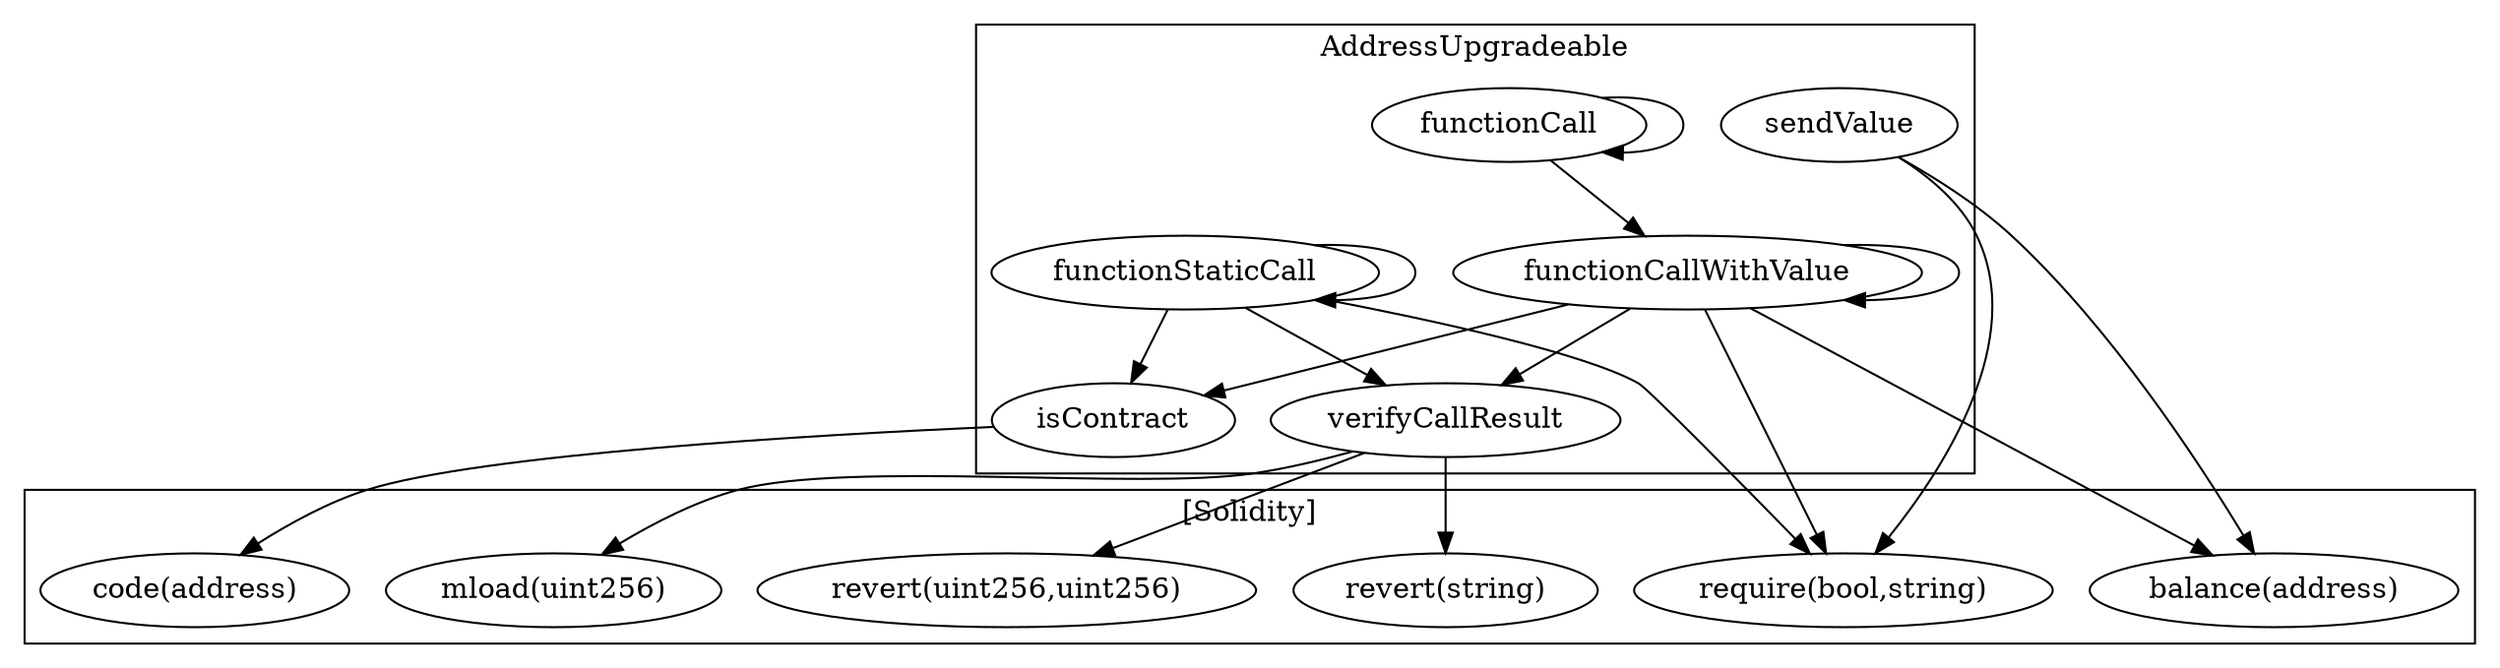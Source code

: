 strict digraph {
subgraph cluster_1948_AddressUpgradeable {
label = "AddressUpgradeable"
"1948_functionCallWithValue" [label="functionCallWithValue"]
"1948_sendValue" [label="sendValue"]
"1948_functionCall" [label="functionCall"]
"1948_functionStaticCall" [label="functionStaticCall"]
"1948_verifyCallResult" [label="verifyCallResult"]
"1948_isContract" [label="isContract"]
"1948_functionCallWithValue" -> "1948_verifyCallResult"
"1948_functionStaticCall" -> "1948_functionStaticCall"
"1948_functionCall" -> "1948_functionCall"
"1948_functionStaticCall" -> "1948_isContract"
"1948_functionCallWithValue" -> "1948_isContract"
"1948_functionStaticCall" -> "1948_verifyCallResult"
"1948_functionCallWithValue" -> "1948_functionCallWithValue"
"1948_functionCall" -> "1948_functionCallWithValue"
}subgraph cluster_solidity {
label = "[Solidity]"
"mload(uint256)" 
"revert(string)" 
"revert(uint256,uint256)" 
"require(bool,string)" 
"balance(address)" 
"code(address)" 
"1948_functionCallWithValue" -> "balance(address)"
"1948_sendValue" -> "balance(address)"
"1948_isContract" -> "code(address)"
"1948_sendValue" -> "require(bool,string)"
"1948_verifyCallResult" -> "mload(uint256)"
"1948_functionStaticCall" -> "require(bool,string)"
"1948_functionCallWithValue" -> "require(bool,string)"
"1948_verifyCallResult" -> "revert(uint256,uint256)"
"1948_verifyCallResult" -> "revert(string)"
}
}